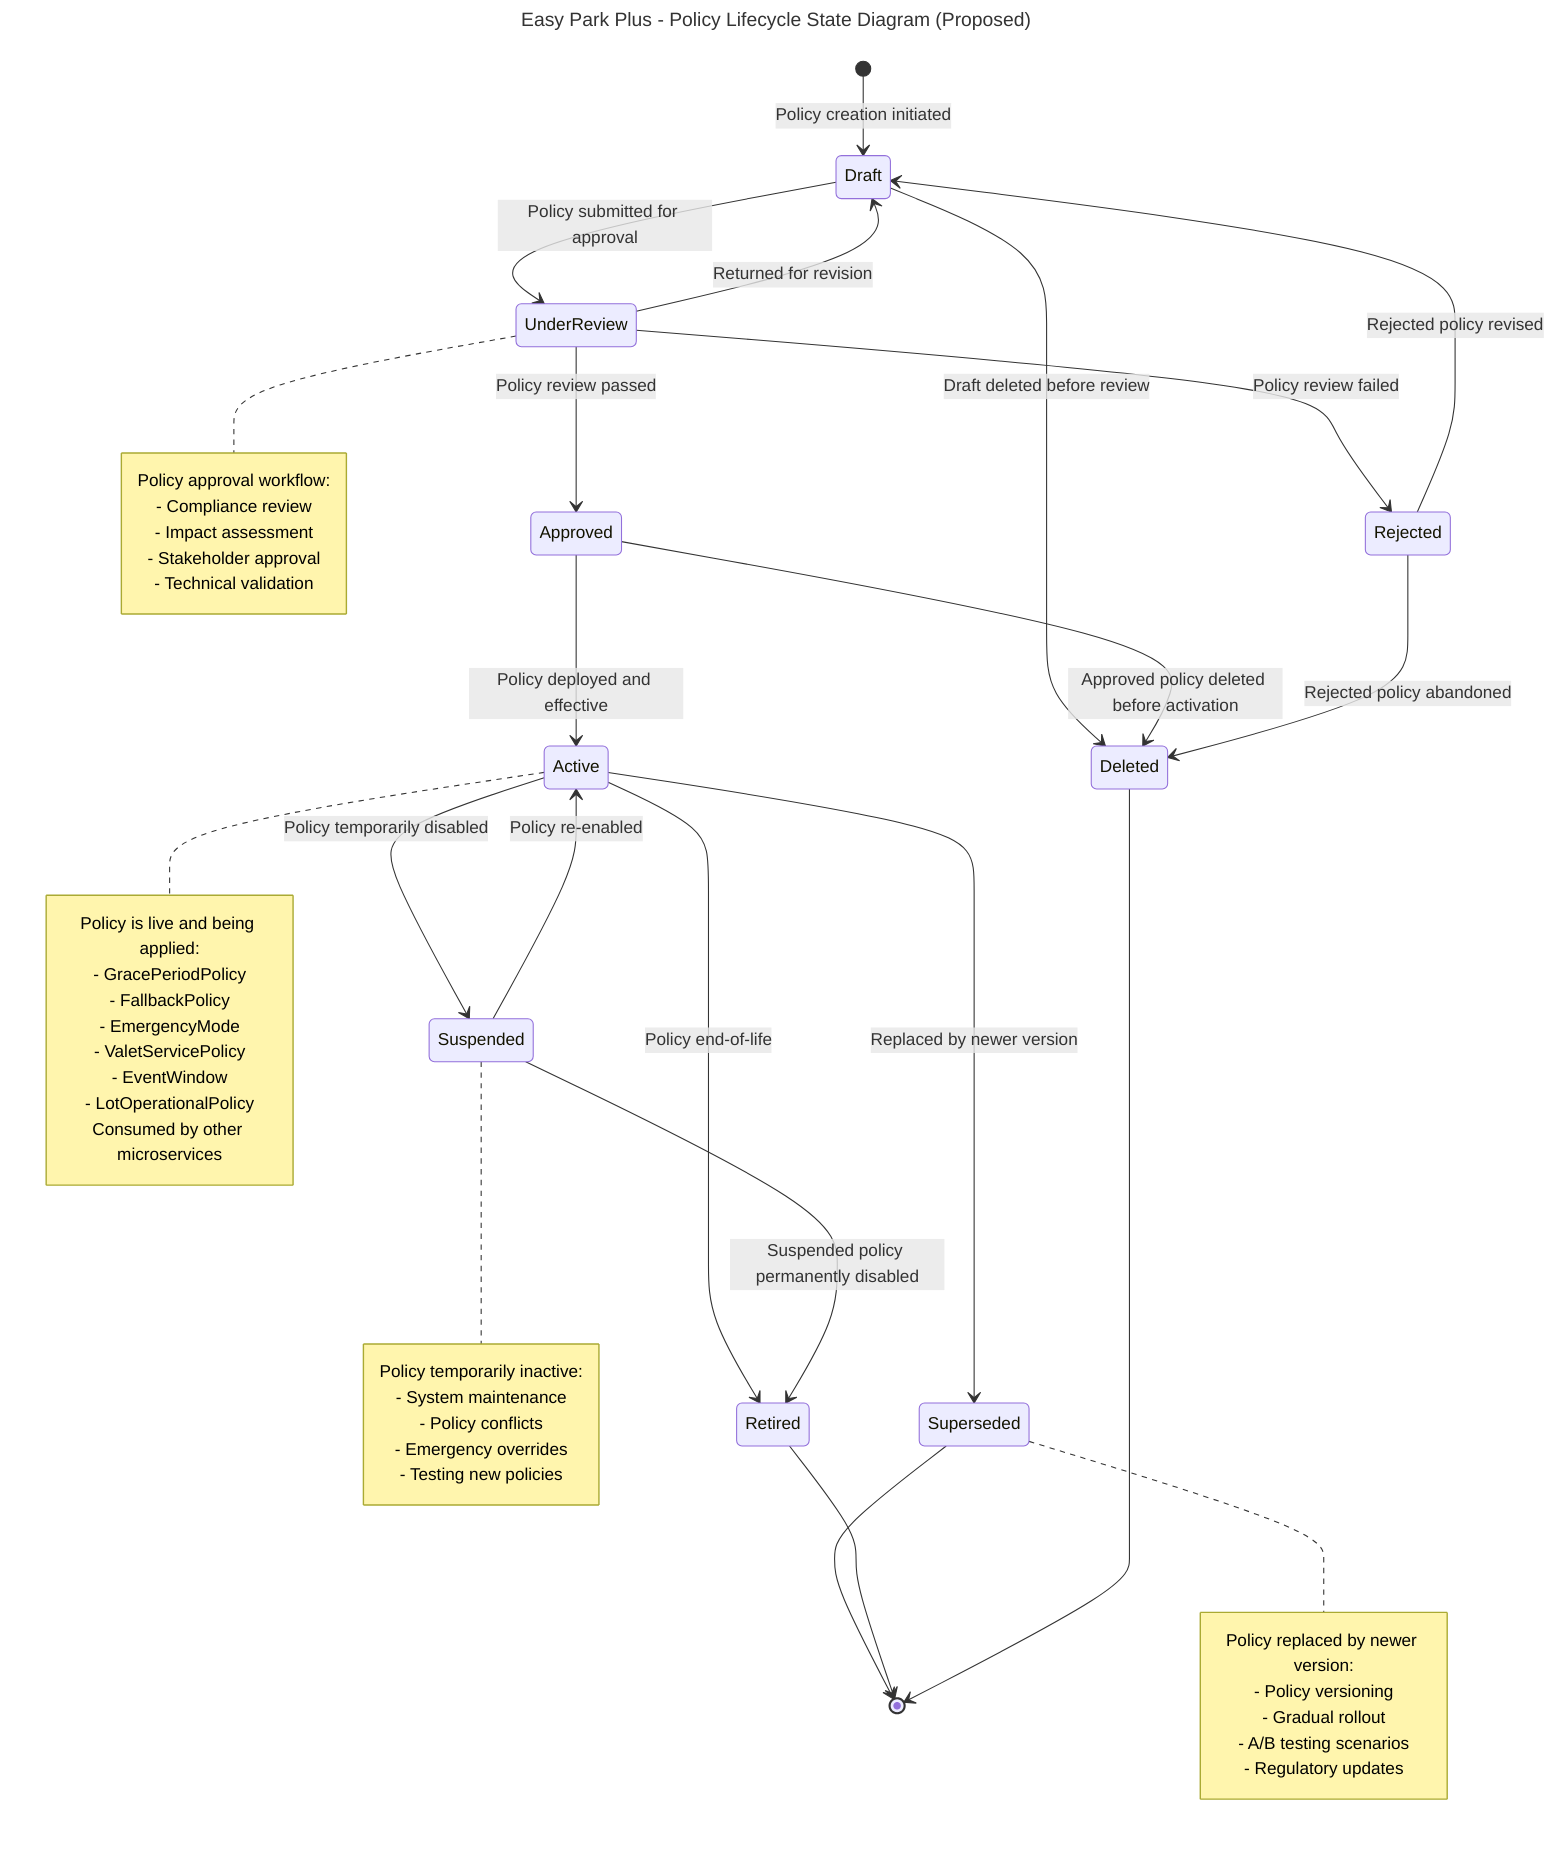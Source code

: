 ---
title: Easy Park Plus - Policy Lifecycle State Diagram (Proposed)
---

stateDiagram-v2
    [*] --> Draft : Policy creation initiated

    Draft --> UnderReview : Policy submitted for approval
    Draft --> Deleted : Draft deleted before review

    UnderReview --> Approved : Policy review passed
    UnderReview --> Rejected : Policy review failed
    UnderReview --> Draft : Returned for revision

    Approved --> Active : Policy deployed and effective
    Approved --> Deleted : Approved policy deleted before activation

    Active --> Suspended : Policy temporarily disabled
    Active --> Superseded : Replaced by newer version
    Active --> Retired : Policy end-of-life

    Suspended --> Active : Policy re-enabled
    Suspended --> Retired : Suspended policy permanently disabled

    Rejected --> Draft : Rejected policy revised
    Rejected --> Deleted : Rejected policy abandoned

    Superseded --> [*]
    Retired --> [*]
    Deleted --> [*]

    note right of Active
        Policy is live and being applied:
        - GracePeriodPolicy
        - FallbackPolicy
        - EmergencyMode
        - ValetServicePolicy
        - EventWindow
        - LotOperationalPolicy
        Consumed by other microservices
    end note
    
    note right of Suspended
        Policy temporarily inactive:
        - System maintenance
        - Policy conflicts
        - Emergency overrides
        - Testing new policies
    end note
    
    note right of Superseded
        Policy replaced by newer version:
        - Policy versioning
        - Gradual rollout
        - A/B testing scenarios
        - Regulatory updates
    end note
    
    note right of UnderReview
        Policy approval workflow:
        - Compliance review
        - Impact assessment
        - Stakeholder approval
        - Technical validation
    end note